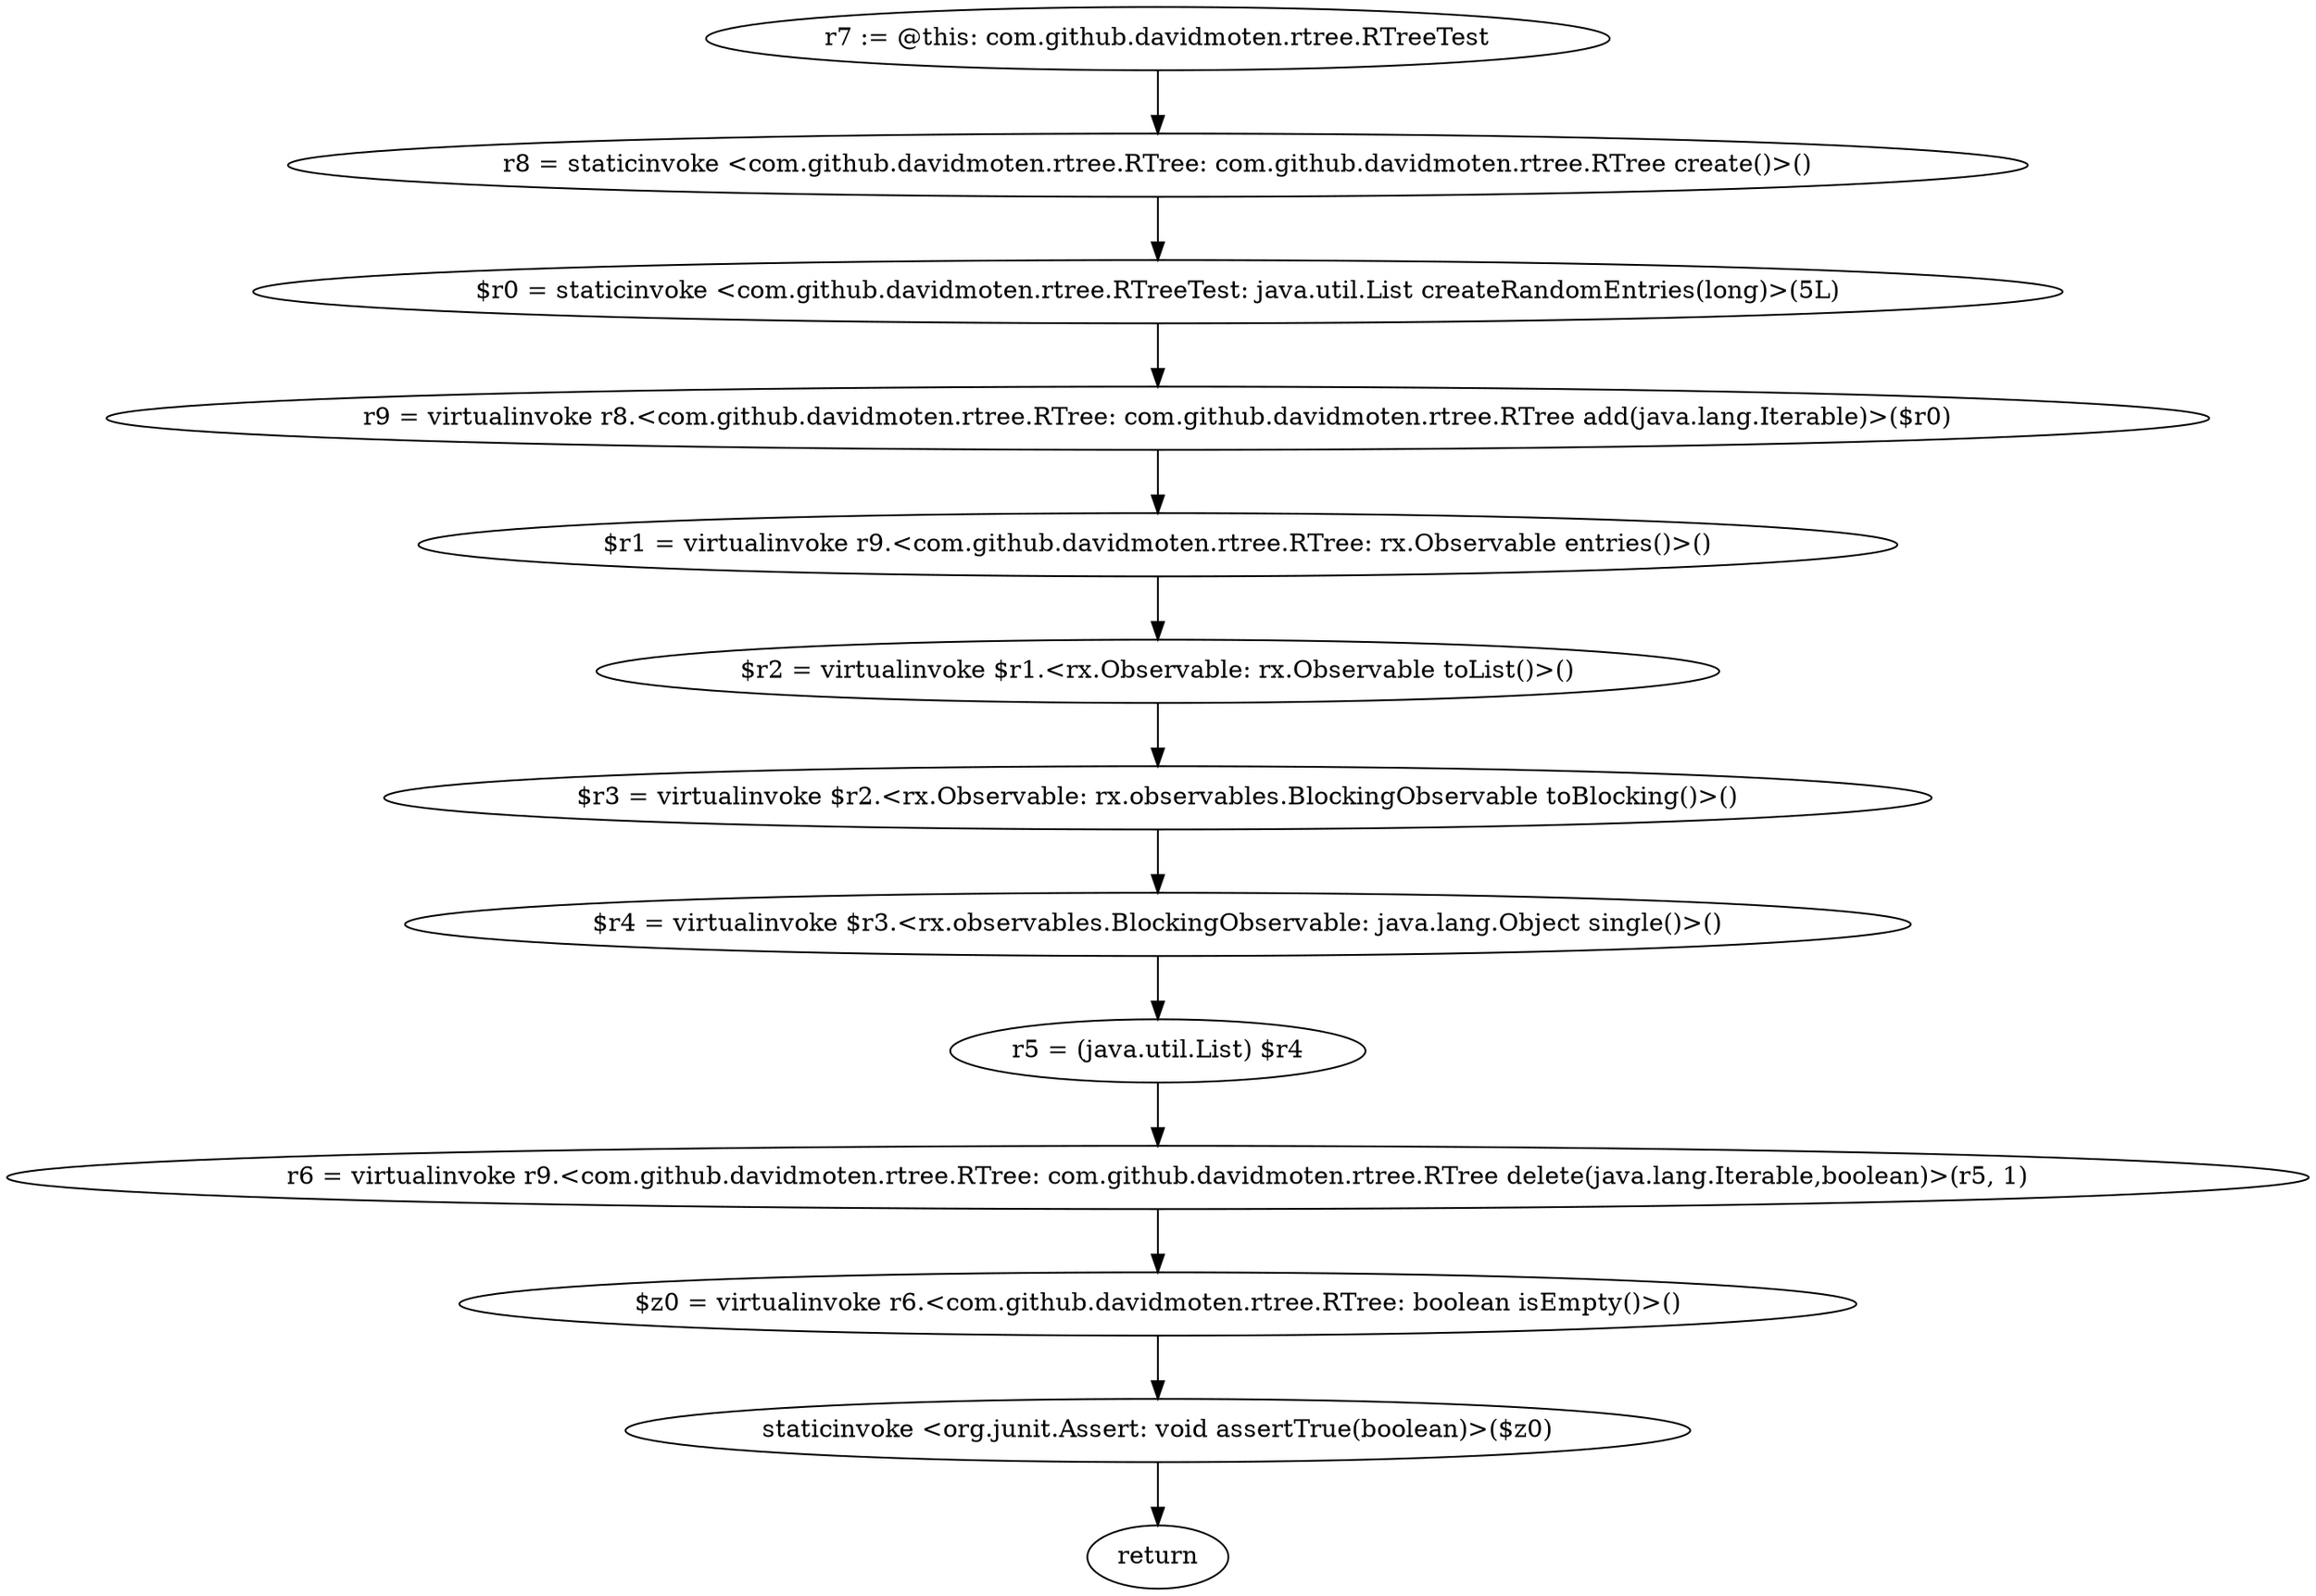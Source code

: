 digraph "unitGraph" {
    "r7 := @this: com.github.davidmoten.rtree.RTreeTest"
    "r8 = staticinvoke <com.github.davidmoten.rtree.RTree: com.github.davidmoten.rtree.RTree create()>()"
    "$r0 = staticinvoke <com.github.davidmoten.rtree.RTreeTest: java.util.List createRandomEntries(long)>(5L)"
    "r9 = virtualinvoke r8.<com.github.davidmoten.rtree.RTree: com.github.davidmoten.rtree.RTree add(java.lang.Iterable)>($r0)"
    "$r1 = virtualinvoke r9.<com.github.davidmoten.rtree.RTree: rx.Observable entries()>()"
    "$r2 = virtualinvoke $r1.<rx.Observable: rx.Observable toList()>()"
    "$r3 = virtualinvoke $r2.<rx.Observable: rx.observables.BlockingObservable toBlocking()>()"
    "$r4 = virtualinvoke $r3.<rx.observables.BlockingObservable: java.lang.Object single()>()"
    "r5 = (java.util.List) $r4"
    "r6 = virtualinvoke r9.<com.github.davidmoten.rtree.RTree: com.github.davidmoten.rtree.RTree delete(java.lang.Iterable,boolean)>(r5, 1)"
    "$z0 = virtualinvoke r6.<com.github.davidmoten.rtree.RTree: boolean isEmpty()>()"
    "staticinvoke <org.junit.Assert: void assertTrue(boolean)>($z0)"
    "return"
    "r7 := @this: com.github.davidmoten.rtree.RTreeTest"->"r8 = staticinvoke <com.github.davidmoten.rtree.RTree: com.github.davidmoten.rtree.RTree create()>()";
    "r8 = staticinvoke <com.github.davidmoten.rtree.RTree: com.github.davidmoten.rtree.RTree create()>()"->"$r0 = staticinvoke <com.github.davidmoten.rtree.RTreeTest: java.util.List createRandomEntries(long)>(5L)";
    "$r0 = staticinvoke <com.github.davidmoten.rtree.RTreeTest: java.util.List createRandomEntries(long)>(5L)"->"r9 = virtualinvoke r8.<com.github.davidmoten.rtree.RTree: com.github.davidmoten.rtree.RTree add(java.lang.Iterable)>($r0)";
    "r9 = virtualinvoke r8.<com.github.davidmoten.rtree.RTree: com.github.davidmoten.rtree.RTree add(java.lang.Iterable)>($r0)"->"$r1 = virtualinvoke r9.<com.github.davidmoten.rtree.RTree: rx.Observable entries()>()";
    "$r1 = virtualinvoke r9.<com.github.davidmoten.rtree.RTree: rx.Observable entries()>()"->"$r2 = virtualinvoke $r1.<rx.Observable: rx.Observable toList()>()";
    "$r2 = virtualinvoke $r1.<rx.Observable: rx.Observable toList()>()"->"$r3 = virtualinvoke $r2.<rx.Observable: rx.observables.BlockingObservable toBlocking()>()";
    "$r3 = virtualinvoke $r2.<rx.Observable: rx.observables.BlockingObservable toBlocking()>()"->"$r4 = virtualinvoke $r3.<rx.observables.BlockingObservable: java.lang.Object single()>()";
    "$r4 = virtualinvoke $r3.<rx.observables.BlockingObservable: java.lang.Object single()>()"->"r5 = (java.util.List) $r4";
    "r5 = (java.util.List) $r4"->"r6 = virtualinvoke r9.<com.github.davidmoten.rtree.RTree: com.github.davidmoten.rtree.RTree delete(java.lang.Iterable,boolean)>(r5, 1)";
    "r6 = virtualinvoke r9.<com.github.davidmoten.rtree.RTree: com.github.davidmoten.rtree.RTree delete(java.lang.Iterable,boolean)>(r5, 1)"->"$z0 = virtualinvoke r6.<com.github.davidmoten.rtree.RTree: boolean isEmpty()>()";
    "$z0 = virtualinvoke r6.<com.github.davidmoten.rtree.RTree: boolean isEmpty()>()"->"staticinvoke <org.junit.Assert: void assertTrue(boolean)>($z0)";
    "staticinvoke <org.junit.Assert: void assertTrue(boolean)>($z0)"->"return";
}

